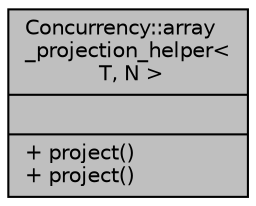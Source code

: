 digraph "Concurrency::array_projection_helper&lt; T, N &gt;"
{
  edge [fontname="Helvetica",fontsize="10",labelfontname="Helvetica",labelfontsize="10"];
  node [fontname="Helvetica",fontsize="10",shape=record];
  Node1 [label="{Concurrency::array\l_projection_helper\<\l T, N \>\n||+ project()\l+ project()\l}",height=0.2,width=0.4,color="black", fillcolor="grey75", style="filled", fontcolor="black"];
}
